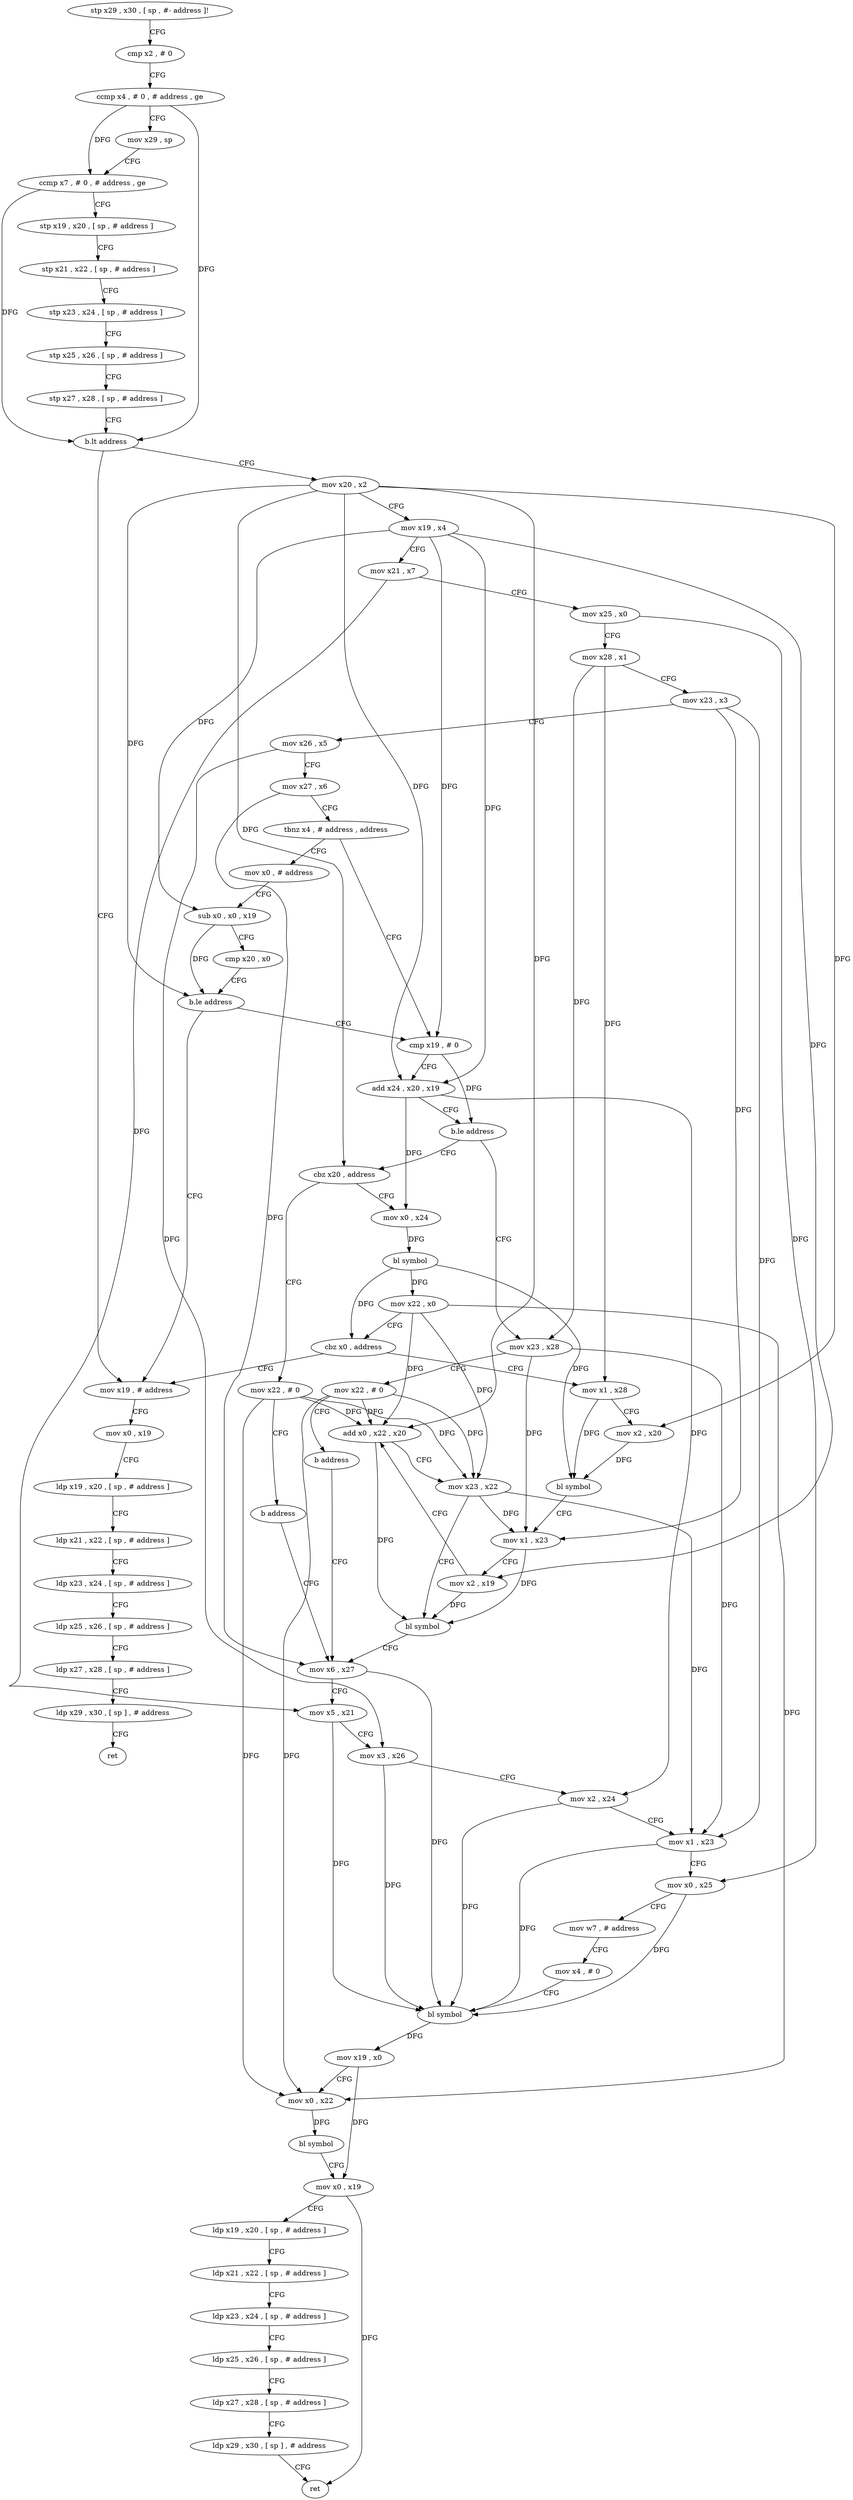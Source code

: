 digraph "func" {
"4421728" [label = "stp x29 , x30 , [ sp , #- address ]!" ]
"4421732" [label = "cmp x2 , # 0" ]
"4421736" [label = "ccmp x4 , # 0 , # address , ge" ]
"4421740" [label = "mov x29 , sp" ]
"4421744" [label = "ccmp x7 , # 0 , # address , ge" ]
"4421748" [label = "stp x19 , x20 , [ sp , # address ]" ]
"4421752" [label = "stp x21 , x22 , [ sp , # address ]" ]
"4421756" [label = "stp x23 , x24 , [ sp , # address ]" ]
"4421760" [label = "stp x25 , x26 , [ sp , # address ]" ]
"4421764" [label = "stp x27 , x28 , [ sp , # address ]" ]
"4421768" [label = "b.lt address" ]
"4421824" [label = "mov x19 , # address" ]
"4421772" [label = "mov x20 , x2" ]
"4421828" [label = "mov x0 , x19" ]
"4421832" [label = "ldp x19 , x20 , [ sp , # address ]" ]
"4421836" [label = "ldp x21 , x22 , [ sp , # address ]" ]
"4421840" [label = "ldp x23 , x24 , [ sp , # address ]" ]
"4421844" [label = "ldp x25 , x26 , [ sp , # address ]" ]
"4421848" [label = "ldp x27 , x28 , [ sp , # address ]" ]
"4421852" [label = "ldp x29 , x30 , [ sp ] , # address" ]
"4421856" [label = "ret" ]
"4421776" [label = "mov x19 , x4" ]
"4421780" [label = "mov x21 , x7" ]
"4421784" [label = "mov x25 , x0" ]
"4421788" [label = "mov x28 , x1" ]
"4421792" [label = "mov x23 , x3" ]
"4421796" [label = "mov x26 , x5" ]
"4421800" [label = "mov x27 , x6" ]
"4421804" [label = "tbnz x4 , # address , address" ]
"4421864" [label = "cmp x19 , # 0" ]
"4421808" [label = "mov x0 , # address" ]
"4421868" [label = "add x24 , x20 , x19" ]
"4421872" [label = "b.le address" ]
"4422016" [label = "mov x23 , x28" ]
"4421876" [label = "cbz x20 , address" ]
"4421812" [label = "sub x0 , x0 , x19" ]
"4421816" [label = "cmp x20 , x0" ]
"4421820" [label = "b.le address" ]
"4422020" [label = "mov x22 , # 0" ]
"4422024" [label = "b address" ]
"4421928" [label = "mov x6 , x27" ]
"4422008" [label = "mov x22 , # 0" ]
"4421880" [label = "mov x0 , x24" ]
"4421932" [label = "mov x5 , x21" ]
"4421936" [label = "mov x3 , x26" ]
"4421940" [label = "mov x2 , x24" ]
"4421944" [label = "mov x1 , x23" ]
"4421948" [label = "mov x0 , x25" ]
"4421952" [label = "mov w7 , # address" ]
"4421956" [label = "mov x4 , # 0" ]
"4421960" [label = "bl symbol" ]
"4421964" [label = "mov x19 , x0" ]
"4421968" [label = "mov x0 , x22" ]
"4421972" [label = "bl symbol" ]
"4421976" [label = "mov x0 , x19" ]
"4421980" [label = "ldp x19 , x20 , [ sp , # address ]" ]
"4421984" [label = "ldp x21 , x22 , [ sp , # address ]" ]
"4421988" [label = "ldp x23 , x24 , [ sp , # address ]" ]
"4421992" [label = "ldp x25 , x26 , [ sp , # address ]" ]
"4421996" [label = "ldp x27 , x28 , [ sp , # address ]" ]
"4422000" [label = "ldp x29 , x30 , [ sp ] , # address" ]
"4422004" [label = "ret" ]
"4422012" [label = "b address" ]
"4421884" [label = "bl symbol" ]
"4421888" [label = "mov x22 , x0" ]
"4421892" [label = "cbz x0 , address" ]
"4421896" [label = "mov x1 , x28" ]
"4421900" [label = "mov x2 , x20" ]
"4421904" [label = "bl symbol" ]
"4421908" [label = "mov x1 , x23" ]
"4421912" [label = "mov x2 , x19" ]
"4421916" [label = "add x0 , x22 , x20" ]
"4421920" [label = "mov x23 , x22" ]
"4421924" [label = "bl symbol" ]
"4421728" -> "4421732" [ label = "CFG" ]
"4421732" -> "4421736" [ label = "CFG" ]
"4421736" -> "4421740" [ label = "CFG" ]
"4421736" -> "4421744" [ label = "DFG" ]
"4421736" -> "4421768" [ label = "DFG" ]
"4421740" -> "4421744" [ label = "CFG" ]
"4421744" -> "4421748" [ label = "CFG" ]
"4421744" -> "4421768" [ label = "DFG" ]
"4421748" -> "4421752" [ label = "CFG" ]
"4421752" -> "4421756" [ label = "CFG" ]
"4421756" -> "4421760" [ label = "CFG" ]
"4421760" -> "4421764" [ label = "CFG" ]
"4421764" -> "4421768" [ label = "CFG" ]
"4421768" -> "4421824" [ label = "CFG" ]
"4421768" -> "4421772" [ label = "CFG" ]
"4421824" -> "4421828" [ label = "CFG" ]
"4421772" -> "4421776" [ label = "CFG" ]
"4421772" -> "4421868" [ label = "DFG" ]
"4421772" -> "4421820" [ label = "DFG" ]
"4421772" -> "4421876" [ label = "DFG" ]
"4421772" -> "4421900" [ label = "DFG" ]
"4421772" -> "4421916" [ label = "DFG" ]
"4421828" -> "4421832" [ label = "CFG" ]
"4421832" -> "4421836" [ label = "CFG" ]
"4421836" -> "4421840" [ label = "CFG" ]
"4421840" -> "4421844" [ label = "CFG" ]
"4421844" -> "4421848" [ label = "CFG" ]
"4421848" -> "4421852" [ label = "CFG" ]
"4421852" -> "4421856" [ label = "CFG" ]
"4421776" -> "4421780" [ label = "CFG" ]
"4421776" -> "4421864" [ label = "DFG" ]
"4421776" -> "4421868" [ label = "DFG" ]
"4421776" -> "4421812" [ label = "DFG" ]
"4421776" -> "4421912" [ label = "DFG" ]
"4421780" -> "4421784" [ label = "CFG" ]
"4421780" -> "4421932" [ label = "DFG" ]
"4421784" -> "4421788" [ label = "CFG" ]
"4421784" -> "4421948" [ label = "DFG" ]
"4421788" -> "4421792" [ label = "CFG" ]
"4421788" -> "4422016" [ label = "DFG" ]
"4421788" -> "4421896" [ label = "DFG" ]
"4421792" -> "4421796" [ label = "CFG" ]
"4421792" -> "4421944" [ label = "DFG" ]
"4421792" -> "4421908" [ label = "DFG" ]
"4421796" -> "4421800" [ label = "CFG" ]
"4421796" -> "4421936" [ label = "DFG" ]
"4421800" -> "4421804" [ label = "CFG" ]
"4421800" -> "4421928" [ label = "DFG" ]
"4421804" -> "4421864" [ label = "CFG" ]
"4421804" -> "4421808" [ label = "CFG" ]
"4421864" -> "4421868" [ label = "CFG" ]
"4421864" -> "4421872" [ label = "DFG" ]
"4421808" -> "4421812" [ label = "CFG" ]
"4421868" -> "4421872" [ label = "CFG" ]
"4421868" -> "4421940" [ label = "DFG" ]
"4421868" -> "4421880" [ label = "DFG" ]
"4421872" -> "4422016" [ label = "CFG" ]
"4421872" -> "4421876" [ label = "CFG" ]
"4422016" -> "4422020" [ label = "CFG" ]
"4422016" -> "4421944" [ label = "DFG" ]
"4422016" -> "4421908" [ label = "DFG" ]
"4421876" -> "4422008" [ label = "CFG" ]
"4421876" -> "4421880" [ label = "CFG" ]
"4421812" -> "4421816" [ label = "CFG" ]
"4421812" -> "4421820" [ label = "DFG" ]
"4421816" -> "4421820" [ label = "CFG" ]
"4421820" -> "4421864" [ label = "CFG" ]
"4421820" -> "4421824" [ label = "CFG" ]
"4422020" -> "4422024" [ label = "CFG" ]
"4422020" -> "4421968" [ label = "DFG" ]
"4422020" -> "4421916" [ label = "DFG" ]
"4422020" -> "4421920" [ label = "DFG" ]
"4422024" -> "4421928" [ label = "CFG" ]
"4421928" -> "4421932" [ label = "CFG" ]
"4421928" -> "4421960" [ label = "DFG" ]
"4422008" -> "4422012" [ label = "CFG" ]
"4422008" -> "4421968" [ label = "DFG" ]
"4422008" -> "4421916" [ label = "DFG" ]
"4422008" -> "4421920" [ label = "DFG" ]
"4421880" -> "4421884" [ label = "DFG" ]
"4421932" -> "4421936" [ label = "CFG" ]
"4421932" -> "4421960" [ label = "DFG" ]
"4421936" -> "4421940" [ label = "CFG" ]
"4421936" -> "4421960" [ label = "DFG" ]
"4421940" -> "4421944" [ label = "CFG" ]
"4421940" -> "4421960" [ label = "DFG" ]
"4421944" -> "4421948" [ label = "CFG" ]
"4421944" -> "4421960" [ label = "DFG" ]
"4421948" -> "4421952" [ label = "CFG" ]
"4421948" -> "4421960" [ label = "DFG" ]
"4421952" -> "4421956" [ label = "CFG" ]
"4421956" -> "4421960" [ label = "CFG" ]
"4421960" -> "4421964" [ label = "DFG" ]
"4421964" -> "4421968" [ label = "CFG" ]
"4421964" -> "4421976" [ label = "DFG" ]
"4421968" -> "4421972" [ label = "DFG" ]
"4421972" -> "4421976" [ label = "CFG" ]
"4421976" -> "4421980" [ label = "CFG" ]
"4421976" -> "4422004" [ label = "DFG" ]
"4421980" -> "4421984" [ label = "CFG" ]
"4421984" -> "4421988" [ label = "CFG" ]
"4421988" -> "4421992" [ label = "CFG" ]
"4421992" -> "4421996" [ label = "CFG" ]
"4421996" -> "4422000" [ label = "CFG" ]
"4422000" -> "4422004" [ label = "CFG" ]
"4422012" -> "4421928" [ label = "CFG" ]
"4421884" -> "4421888" [ label = "DFG" ]
"4421884" -> "4421892" [ label = "DFG" ]
"4421884" -> "4421904" [ label = "DFG" ]
"4421888" -> "4421892" [ label = "CFG" ]
"4421888" -> "4421968" [ label = "DFG" ]
"4421888" -> "4421916" [ label = "DFG" ]
"4421888" -> "4421920" [ label = "DFG" ]
"4421892" -> "4421824" [ label = "CFG" ]
"4421892" -> "4421896" [ label = "CFG" ]
"4421896" -> "4421900" [ label = "CFG" ]
"4421896" -> "4421904" [ label = "DFG" ]
"4421900" -> "4421904" [ label = "DFG" ]
"4421904" -> "4421908" [ label = "CFG" ]
"4421908" -> "4421912" [ label = "CFG" ]
"4421908" -> "4421924" [ label = "DFG" ]
"4421912" -> "4421916" [ label = "CFG" ]
"4421912" -> "4421924" [ label = "DFG" ]
"4421916" -> "4421920" [ label = "CFG" ]
"4421916" -> "4421924" [ label = "DFG" ]
"4421920" -> "4421924" [ label = "CFG" ]
"4421920" -> "4421944" [ label = "DFG" ]
"4421920" -> "4421908" [ label = "DFG" ]
"4421924" -> "4421928" [ label = "CFG" ]
}
